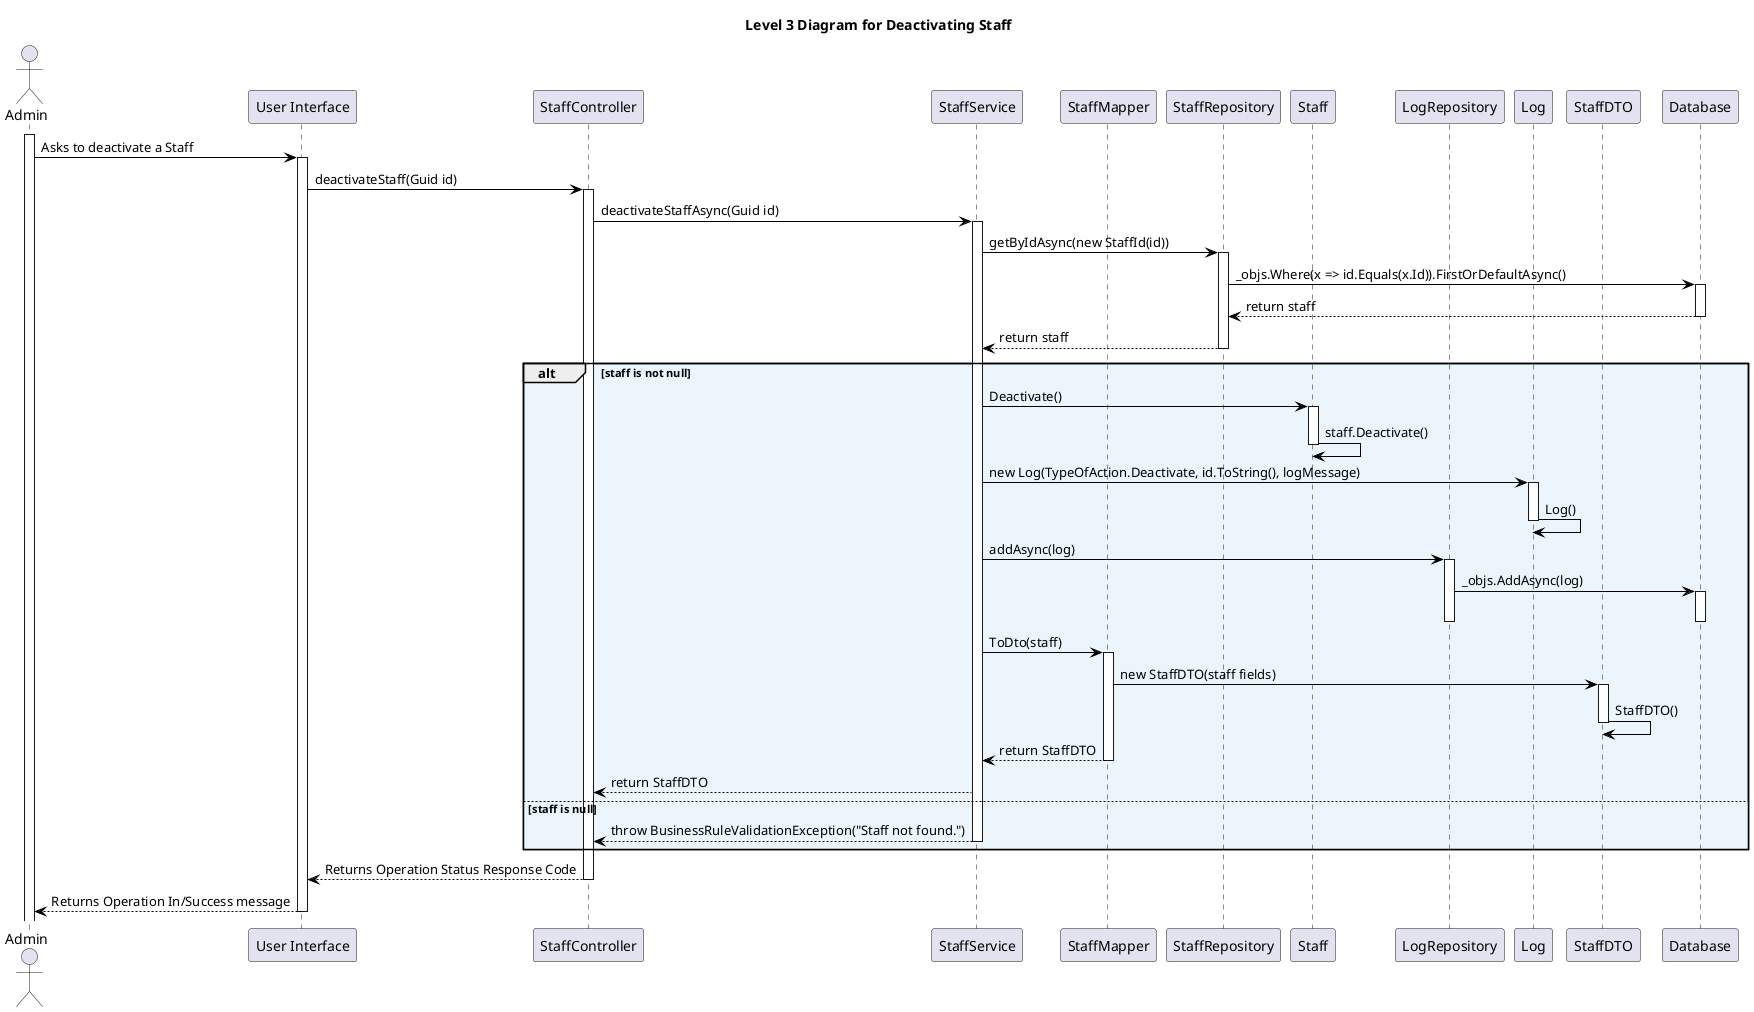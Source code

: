 @startuml level_3

title Level 3 Diagram for Deactivating Staff

hide empty members
'skinparam Linetype ortho

skinparam class {
    BackgroundColor<<valueObject>> #D6EAF8
    BackgroundColor<<root>> #FDEBD0
    BackgroundColor<<service>> #D1F2EB
    BackgroundColor #FEF9E7
    ArrowColor Black
}

skinparam package {
    BackgroundColor #EBF5FB
}

actor Admin as A
participant "User Interface" as UI
participant "StaffController" as C
participant "StaffService" as S
participant "StaffMapper" as M
participant "StaffRepository" as R
participant "Staff" as P
participant "LogRepository" as LR
participant "Log" as L
participant "StaffDTO" as DTO
participant "Database" as DB

activate A
A -> UI: Asks to deactivate a Staff
activate UI
UI -> C: deactivateStaff(Guid id)
activate C
C -> S: deactivateStaffAsync(Guid id)
activate S
S -> R: getByIdAsync(new StaffId(id))
activate R
R -> DB: _objs.Where(x => id.Equals(x.Id)).FirstOrDefaultAsync()
activate DB
DB --> R: return staff
deactivate DB
R --> S: return staff
deactivate R
alt staff is not null
    S -> P: Deactivate()
    activate P
    P -> P: staff.Deactivate()
    deactivate P
    S -> L: new Log(TypeOfAction.Deactivate, id.ToString(), logMessage)
    activate L
    L -> L: Log()
    deactivate L
    S -> LR: addAsync(log)
    activate LR
    LR -> DB: _objs.AddAsync(log)
    activate DB
    deactivate DB
    deactivate LR
    S -> M: ToDto(staff)
    activate M
    M -> DTO: new StaffDTO(staff fields)
    activate DTO
    DTO -> DTO: StaffDTO()
    deactivate DTO
    M --> S: return StaffDTO
    deactivate M
    S --> C: return StaffDTO
else staff is null
    S --> C: throw BusinessRuleValidationException("Staff not found.")
    deactivate S
end
C --> UI: Returns Operation Status Response Code
deactivate C
UI --> A: Returns Operation In/Success message
deactivate UI

@enduml
